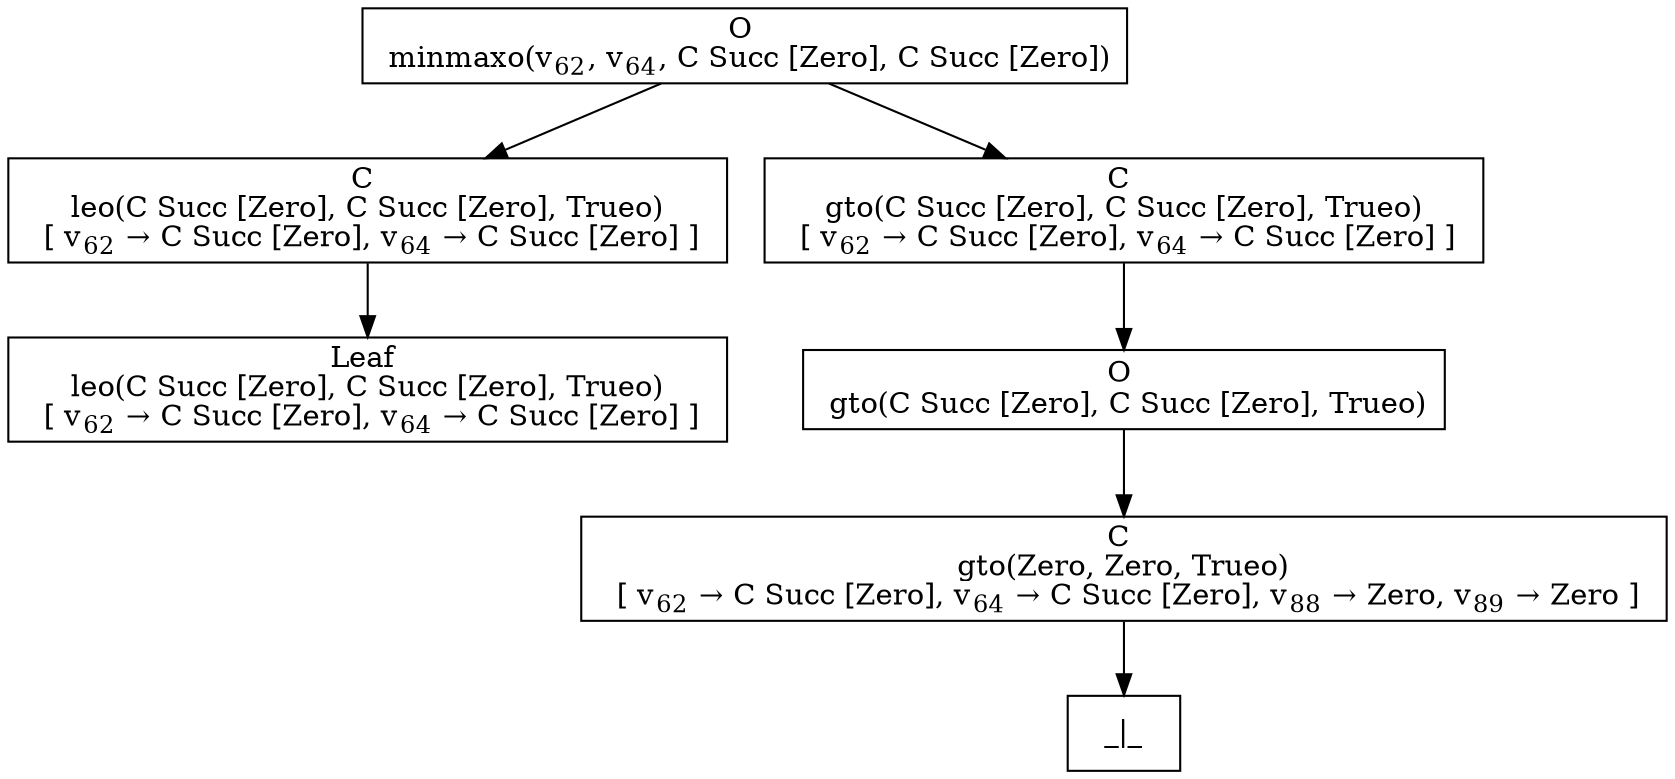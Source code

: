 digraph {
    graph [rankdir=TB
          ,bgcolor=transparent];
    node [shape=box
         ,fillcolor=white
         ,style=filled];
    0 [label=<O <BR/> minmaxo(v<SUB>62</SUB>, v<SUB>64</SUB>, C Succ [Zero], C Succ [Zero])>];
    1 [label=<C <BR/> leo(C Succ [Zero], C Succ [Zero], Trueo) <BR/>  [ v<SUB>62</SUB> &rarr; C Succ [Zero], v<SUB>64</SUB> &rarr; C Succ [Zero] ] >];
    2 [label=<C <BR/> gto(C Succ [Zero], C Succ [Zero], Trueo) <BR/>  [ v<SUB>62</SUB> &rarr; C Succ [Zero], v<SUB>64</SUB> &rarr; C Succ [Zero] ] >];
    3 [label=<Leaf <BR/> leo(C Succ [Zero], C Succ [Zero], Trueo) <BR/>  [ v<SUB>62</SUB> &rarr; C Succ [Zero], v<SUB>64</SUB> &rarr; C Succ [Zero] ] >];
    4 [label=<O <BR/> gto(C Succ [Zero], C Succ [Zero], Trueo)>];
    5 [label=<C <BR/> gto(Zero, Zero, Trueo) <BR/>  [ v<SUB>62</SUB> &rarr; C Succ [Zero], v<SUB>64</SUB> &rarr; C Succ [Zero], v<SUB>88</SUB> &rarr; Zero, v<SUB>89</SUB> &rarr; Zero ] >];
    6 [label=<_|_>];
    0 -> 1 [label=""];
    0 -> 2 [label=""];
    1 -> 3 [label=""];
    2 -> 4 [label=""];
    4 -> 5 [label=""];
    5 -> 6 [label=""];
}